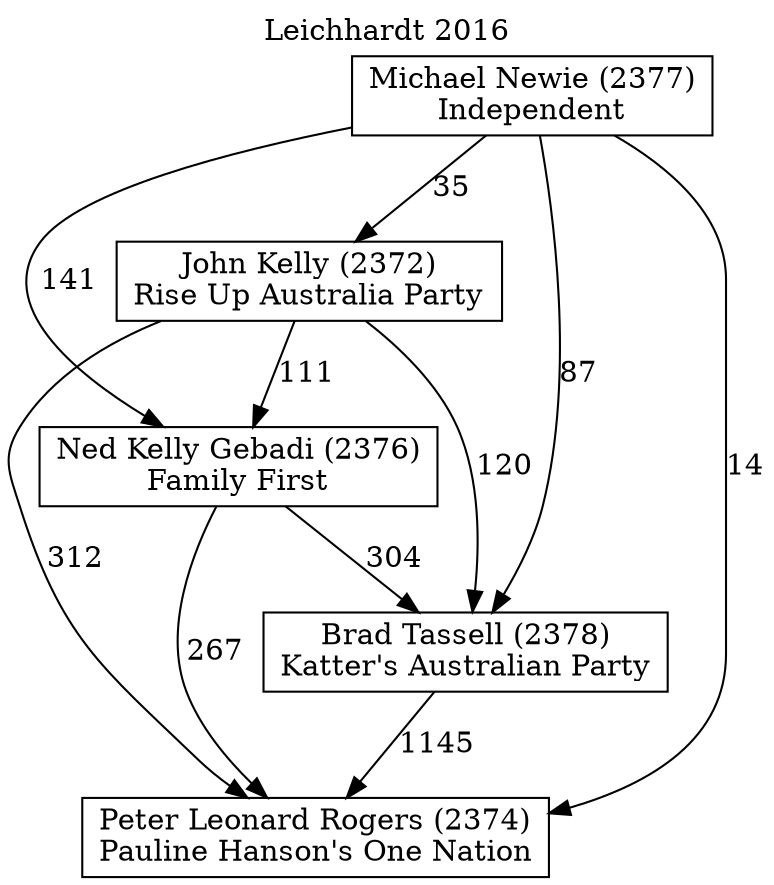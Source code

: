 // House preference flow
digraph "Peter Leonard Rogers (2374)_Leichhardt_2016" {
	graph [label="Leichhardt 2016" labelloc=t mclimit=2]
	node [shape=box]
	"Peter Leonard Rogers (2374)" [label="Peter Leonard Rogers (2374)
Pauline Hanson's One Nation"]
	"Brad Tassell (2378)" [label="Brad Tassell (2378)
Katter's Australian Party"]
	"Ned Kelly Gebadi (2376)" [label="Ned Kelly Gebadi (2376)
Family First"]
	"John Kelly (2372)" [label="John Kelly (2372)
Rise Up Australia Party"]
	"Michael Newie (2377)" [label="Michael Newie (2377)
Independent"]
	"Brad Tassell (2378)" -> "Peter Leonard Rogers (2374)" [label=1145]
	"Ned Kelly Gebadi (2376)" -> "Brad Tassell (2378)" [label=304]
	"John Kelly (2372)" -> "Ned Kelly Gebadi (2376)" [label=111]
	"Michael Newie (2377)" -> "John Kelly (2372)" [label=35]
	"Ned Kelly Gebadi (2376)" -> "Peter Leonard Rogers (2374)" [label=267]
	"John Kelly (2372)" -> "Peter Leonard Rogers (2374)" [label=312]
	"Michael Newie (2377)" -> "Peter Leonard Rogers (2374)" [label=14]
	"Michael Newie (2377)" -> "Ned Kelly Gebadi (2376)" [label=141]
	"John Kelly (2372)" -> "Brad Tassell (2378)" [label=120]
	"Michael Newie (2377)" -> "Brad Tassell (2378)" [label=87]
}
